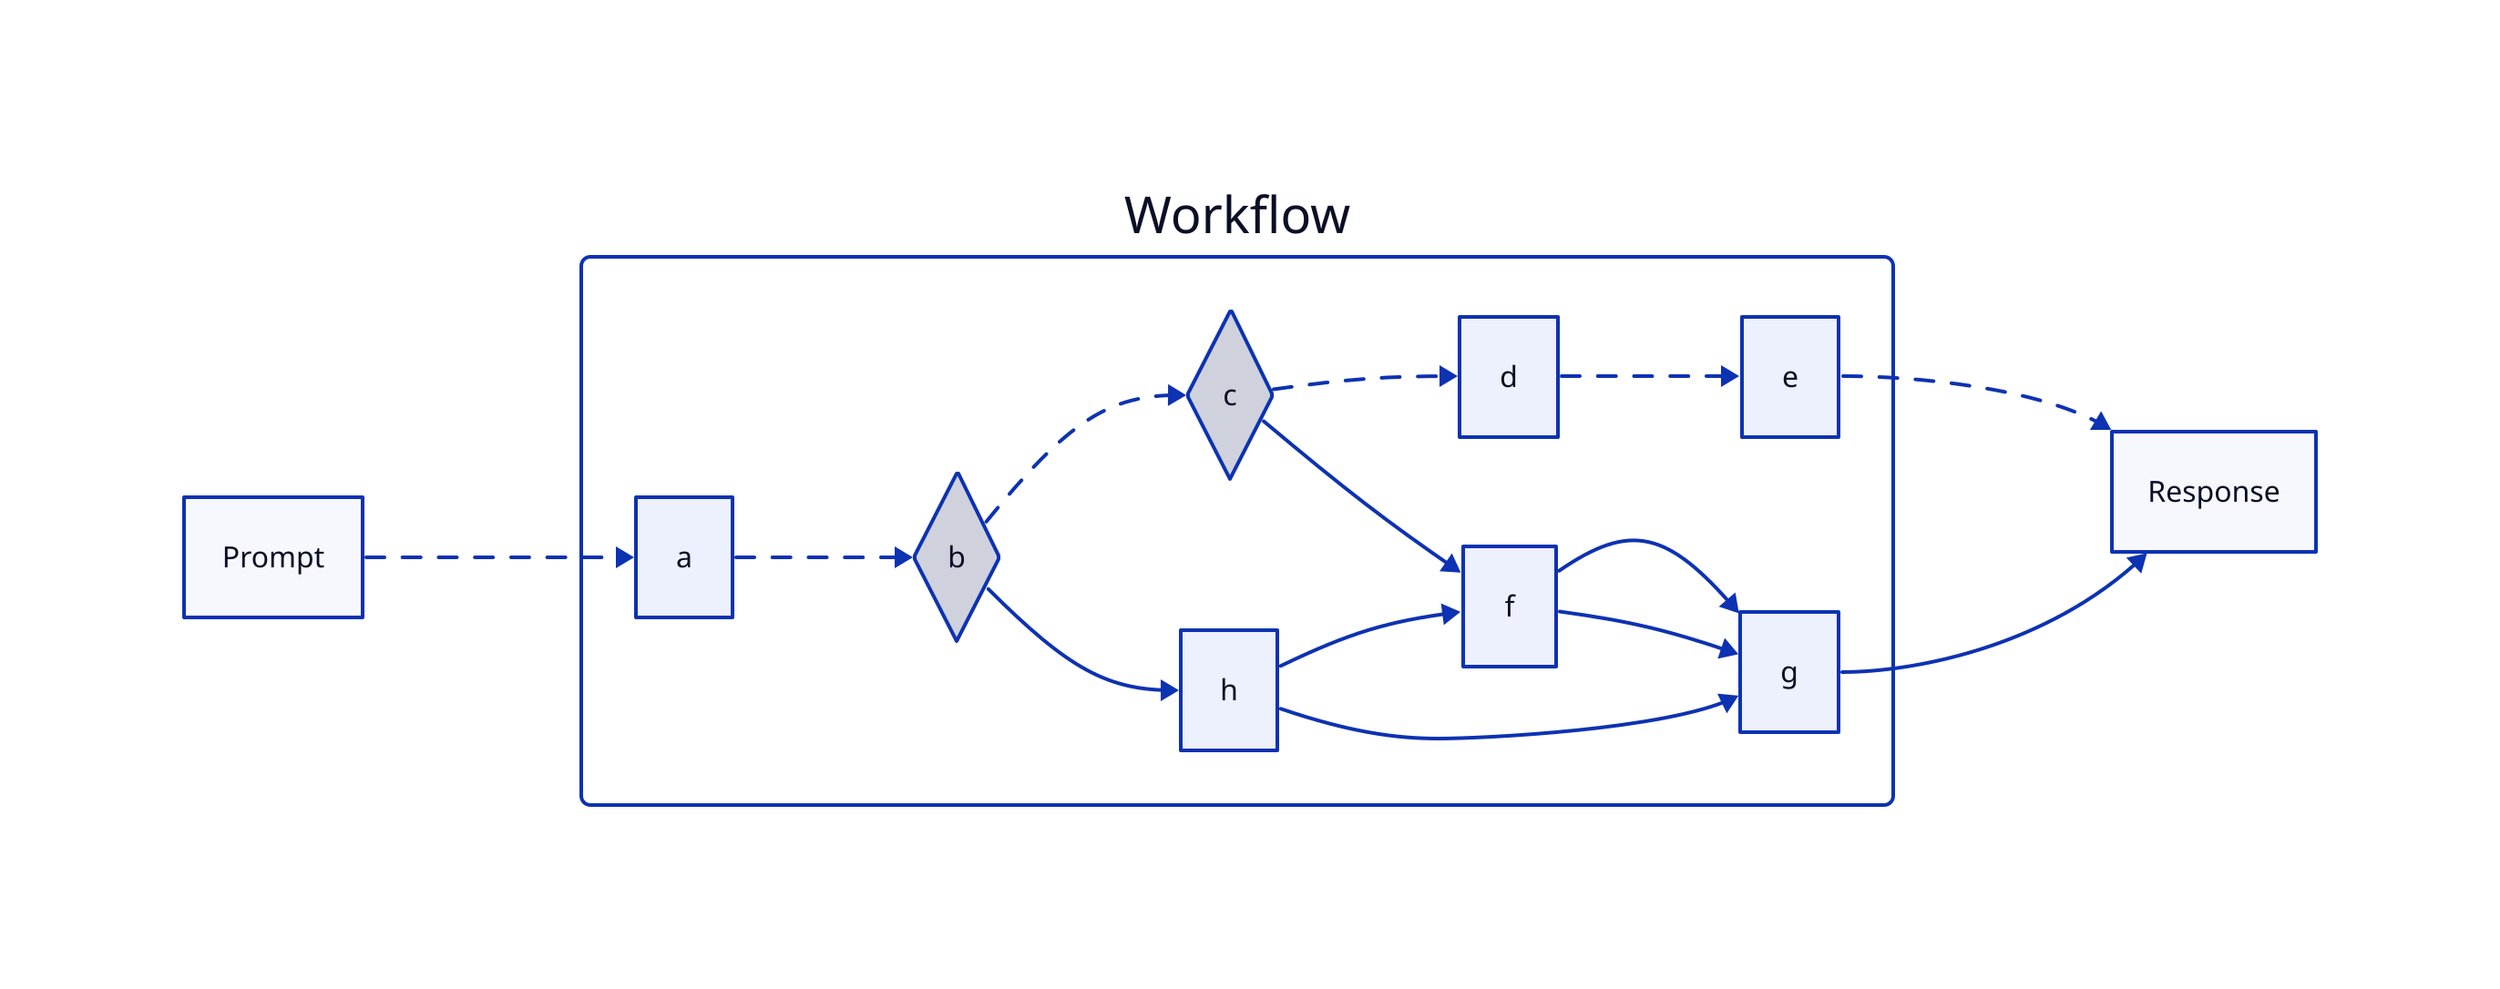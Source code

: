 direction: right

Prompt
Response

w: Workflow {
  style: {
    fill: white
    border-radius: 5
  }
  a
  b { shape: diamond }
  c { shape: diamond }
  d
  e
  f
  g
  h
}

Prompt -> w.a --> w.b -> w.c -> w.d -> w.e -> Response { style.animated: true }
w.c -> w.f -> w.g -> Response
w.b -> w.h -> w.f
w.h -> w.g <- w.f
